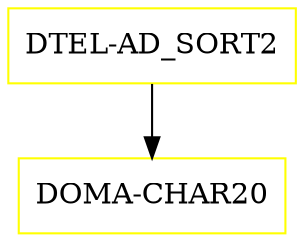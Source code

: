 digraph G {
  "DTEL-AD_SORT2" [shape=box,color=yellow];
  "DOMA-CHAR20" [shape=box,color=yellow,URL="./DOMA_CHAR20.html"];
  "DTEL-AD_SORT2" -> "DOMA-CHAR20";
}
